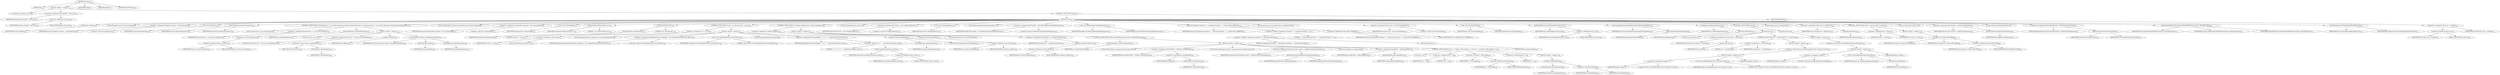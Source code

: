 digraph "execute" {  
"185" [label = <(METHOD,execute)<SUB>223</SUB>> ]
"6" [label = <(PARAM,this)<SUB>223</SUB>> ]
"186" [label = <(BLOCK,&lt;empty&gt;,&lt;empty&gt;)<SUB>223</SUB>> ]
"187" [label = <(LOCAL,File savedDir: java.io.File)> ]
"188" [label = <(&lt;operator&gt;.assignment,File savedDir = this.m_dir)<SUB>224</SUB>> ]
"189" [label = <(IDENTIFIER,savedDir,File savedDir = this.m_dir)<SUB>224</SUB>> ]
"190" [label = <(&lt;operator&gt;.fieldAccess,this.m_dir)<SUB>224</SUB>> ]
"191" [label = <(IDENTIFIER,this,File savedDir = this.m_dir)<SUB>224</SUB>> ]
"192" [label = <(FIELD_IDENTIFIER,m_dir,m_dir)<SUB>224</SUB>> ]
"193" [label = <(CONTROL_STRUCTURE,try,try)<SUB>226</SUB>> ]
"194" [label = <(BLOCK,try,try)<SUB>226</SUB>> ]
"195" [label = <(validate,this.validate())<SUB>228</SUB>> ]
"5" [label = <(IDENTIFIER,this,this.validate())<SUB>228</SUB>> ]
"8" [label = <(LOCAL,Properties userList: java.util.Properties)> ]
"196" [label = <(&lt;operator&gt;.assignment,Properties userList = new Properties())<SUB>230</SUB>> ]
"197" [label = <(IDENTIFIER,userList,Properties userList = new Properties())<SUB>230</SUB>> ]
"198" [label = <(&lt;operator&gt;.alloc,new Properties())<SUB>230</SUB>> ]
"199" [label = <(&lt;init&gt;,new Properties())<SUB>230</SUB>> ]
"7" [label = <(IDENTIFIER,userList,new Properties())<SUB>230</SUB>> ]
"200" [label = <(loadUserlist,this.loadUserlist(userList))<SUB>232</SUB>> ]
"9" [label = <(IDENTIFIER,this,this.loadUserlist(userList))<SUB>232</SUB>> ]
"201" [label = <(IDENTIFIER,userList,this.loadUserlist(userList))<SUB>232</SUB>> ]
"202" [label = <(CONTROL_STRUCTURE,for (Enumeration e = m_cvsUsers.elements(); Some(e.hasMoreElements()); ),for (Enumeration e = m_cvsUsers.elements(); Some(e.hasMoreElements()); ))<SUB>234</SUB>> ]
"203" [label = <(LOCAL,Enumeration e: java.util.Enumeration)> ]
"204" [label = <(&lt;operator&gt;.assignment,Enumeration e = m_cvsUsers.elements())<SUB>234</SUB>> ]
"205" [label = <(IDENTIFIER,e,Enumeration e = m_cvsUsers.elements())<SUB>234</SUB>> ]
"206" [label = <(elements,m_cvsUsers.elements())<SUB>234</SUB>> ]
"207" [label = <(&lt;operator&gt;.fieldAccess,this.m_cvsUsers)<SUB>234</SUB>> ]
"208" [label = <(IDENTIFIER,this,m_cvsUsers.elements())<SUB>234</SUB>> ]
"209" [label = <(FIELD_IDENTIFIER,m_cvsUsers,m_cvsUsers)<SUB>234</SUB>> ]
"210" [label = <(hasMoreElements,e.hasMoreElements())<SUB>235</SUB>> ]
"211" [label = <(IDENTIFIER,e,e.hasMoreElements())<SUB>235</SUB>> ]
"212" [label = <(BLOCK,&lt;empty&gt;,&lt;empty&gt;)<SUB>235</SUB>> ]
"213" [label = <(LOCAL,CvsUser user: ANY)> ]
"214" [label = <(&lt;operator&gt;.assignment,ANY user = (CvsUser) e.nextElement())<SUB>236</SUB>> ]
"215" [label = <(IDENTIFIER,user,ANY user = (CvsUser) e.nextElement())<SUB>236</SUB>> ]
"216" [label = <(&lt;operator&gt;.cast,(CvsUser) e.nextElement())<SUB>236</SUB>> ]
"217" [label = <(TYPE_REF,CvsUser,CvsUser)<SUB>236</SUB>> ]
"218" [label = <(nextElement,e.nextElement())<SUB>236</SUB>> ]
"219" [label = <(IDENTIFIER,e,e.nextElement())<SUB>236</SUB>> ]
"220" [label = <(validate,validate())<SUB>238</SUB>> ]
"221" [label = <(IDENTIFIER,user,validate())<SUB>238</SUB>> ]
"222" [label = <(put,put(user.getUserID(), user.getDisplayname()))<SUB>239</SUB>> ]
"223" [label = <(IDENTIFIER,userList,put(user.getUserID(), user.getDisplayname()))<SUB>239</SUB>> ]
"224" [label = <(getUserID,getUserID())<SUB>239</SUB>> ]
"225" [label = <(IDENTIFIER,user,getUserID())<SUB>239</SUB>> ]
"226" [label = <(getDisplayname,getDisplayname())<SUB>239</SUB>> ]
"227" [label = <(IDENTIFIER,user,getDisplayname())<SUB>239</SUB>> ]
"11" [label = <(LOCAL,Commandline command: org.apache.tools.ant.types.Commandline)> ]
"228" [label = <(&lt;operator&gt;.assignment,Commandline command = new Commandline())<SUB>242</SUB>> ]
"229" [label = <(IDENTIFIER,command,Commandline command = new Commandline())<SUB>242</SUB>> ]
"230" [label = <(&lt;operator&gt;.alloc,new Commandline())<SUB>242</SUB>> ]
"231" [label = <(&lt;init&gt;,new Commandline())<SUB>242</SUB>> ]
"10" [label = <(IDENTIFIER,command,new Commandline())<SUB>242</SUB>> ]
"232" [label = <(setExecutable,setExecutable(&quot;cvs&quot;))<SUB>244</SUB>> ]
"233" [label = <(IDENTIFIER,command,setExecutable(&quot;cvs&quot;))<SUB>244</SUB>> ]
"234" [label = <(LITERAL,&quot;cvs&quot;,setExecutable(&quot;cvs&quot;))<SUB>244</SUB>> ]
"235" [label = <(setValue,setValue(&quot;log&quot;))<SUB>245</SUB>> ]
"236" [label = <(createArgument,createArgument())<SUB>245</SUB>> ]
"237" [label = <(IDENTIFIER,command,createArgument())<SUB>245</SUB>> ]
"238" [label = <(LITERAL,&quot;log&quot;,setValue(&quot;log&quot;))<SUB>245</SUB>> ]
"239" [label = <(CONTROL_STRUCTURE,if (null != m_start),if (null != m_start))<SUB>247</SUB>> ]
"240" [label = <(&lt;operator&gt;.notEquals,null != m_start)<SUB>247</SUB>> ]
"241" [label = <(LITERAL,null,null != m_start)<SUB>247</SUB>> ]
"242" [label = <(&lt;operator&gt;.fieldAccess,this.m_start)<SUB>247</SUB>> ]
"243" [label = <(IDENTIFIER,this,null != m_start)<SUB>247</SUB>> ]
"244" [label = <(FIELD_IDENTIFIER,m_start,m_start)<SUB>247</SUB>> ]
"245" [label = <(BLOCK,&lt;empty&gt;,&lt;empty&gt;)<SUB>247</SUB>> ]
"13" [label = <(LOCAL,SimpleDateFormat outputDate: java.text.SimpleDateFormat)> ]
"246" [label = <(&lt;operator&gt;.assignment,SimpleDateFormat outputDate = new SimpleDateFormat(&quot;yyyy-MM-dd&quot;))<SUB>248</SUB>> ]
"247" [label = <(IDENTIFIER,outputDate,SimpleDateFormat outputDate = new SimpleDateFormat(&quot;yyyy-MM-dd&quot;))<SUB>248</SUB>> ]
"248" [label = <(&lt;operator&gt;.alloc,new SimpleDateFormat(&quot;yyyy-MM-dd&quot;))<SUB>249</SUB>> ]
"249" [label = <(&lt;init&gt;,new SimpleDateFormat(&quot;yyyy-MM-dd&quot;))<SUB>249</SUB>> ]
"12" [label = <(IDENTIFIER,outputDate,new SimpleDateFormat(&quot;yyyy-MM-dd&quot;))<SUB>248</SUB>> ]
"250" [label = <(LITERAL,&quot;yyyy-MM-dd&quot;,new SimpleDateFormat(&quot;yyyy-MM-dd&quot;))<SUB>249</SUB>> ]
"251" [label = <(LOCAL,String dateRange: java.lang.String)> ]
"252" [label = <(&lt;operator&gt;.assignment,String dateRange = &quot;-d &gt;=&quot; + outputDate.format(m_start))<SUB>252</SUB>> ]
"253" [label = <(IDENTIFIER,dateRange,String dateRange = &quot;-d &gt;=&quot; + outputDate.format(m_start))<SUB>252</SUB>> ]
"254" [label = <(&lt;operator&gt;.addition,&quot;-d &gt;=&quot; + outputDate.format(m_start))<SUB>252</SUB>> ]
"255" [label = <(LITERAL,&quot;-d &gt;=&quot;,&quot;-d &gt;=&quot; + outputDate.format(m_start))<SUB>252</SUB>> ]
"256" [label = <(format,outputDate.format(m_start))<SUB>253</SUB>> ]
"257" [label = <(IDENTIFIER,outputDate,outputDate.format(m_start))<SUB>253</SUB>> ]
"258" [label = <(&lt;operator&gt;.fieldAccess,this.m_start)<SUB>253</SUB>> ]
"259" [label = <(IDENTIFIER,this,outputDate.format(m_start))<SUB>253</SUB>> ]
"260" [label = <(FIELD_IDENTIFIER,m_start,m_start)<SUB>253</SUB>> ]
"261" [label = <(setValue,setValue(dateRange))<SUB>255</SUB>> ]
"262" [label = <(createArgument,createArgument())<SUB>255</SUB>> ]
"263" [label = <(IDENTIFIER,command,createArgument())<SUB>255</SUB>> ]
"264" [label = <(IDENTIFIER,dateRange,setValue(dateRange))<SUB>255</SUB>> ]
"265" [label = <(CONTROL_STRUCTURE,if (!m_filesets.isEmpty()),if (!m_filesets.isEmpty()))<SUB>259</SUB>> ]
"266" [label = <(&lt;operator&gt;.logicalNot,!m_filesets.isEmpty())<SUB>259</SUB>> ]
"267" [label = <(isEmpty,m_filesets.isEmpty())<SUB>259</SUB>> ]
"268" [label = <(&lt;operator&gt;.fieldAccess,this.m_filesets)<SUB>259</SUB>> ]
"269" [label = <(IDENTIFIER,this,m_filesets.isEmpty())<SUB>259</SUB>> ]
"270" [label = <(FIELD_IDENTIFIER,m_filesets,m_filesets)<SUB>259</SUB>> ]
"271" [label = <(BLOCK,&lt;empty&gt;,&lt;empty&gt;)<SUB>259</SUB>> ]
"272" [label = <(LOCAL,Enumeration e: java.util.Enumeration)> ]
"273" [label = <(&lt;operator&gt;.assignment,Enumeration e = m_filesets.elements())<SUB>260</SUB>> ]
"274" [label = <(IDENTIFIER,e,Enumeration e = m_filesets.elements())<SUB>260</SUB>> ]
"275" [label = <(elements,m_filesets.elements())<SUB>260</SUB>> ]
"276" [label = <(&lt;operator&gt;.fieldAccess,this.m_filesets)<SUB>260</SUB>> ]
"277" [label = <(IDENTIFIER,this,m_filesets.elements())<SUB>260</SUB>> ]
"278" [label = <(FIELD_IDENTIFIER,m_filesets,m_filesets)<SUB>260</SUB>> ]
"279" [label = <(CONTROL_STRUCTURE,while (e.hasMoreElements()),while (e.hasMoreElements()))<SUB>262</SUB>> ]
"280" [label = <(hasMoreElements,e.hasMoreElements())<SUB>262</SUB>> ]
"281" [label = <(IDENTIFIER,e,e.hasMoreElements())<SUB>262</SUB>> ]
"282" [label = <(BLOCK,&lt;empty&gt;,&lt;empty&gt;)<SUB>262</SUB>> ]
"283" [label = <(LOCAL,FileSet fileSet: org.apache.tools.ant.types.FileSet)> ]
"284" [label = <(&lt;operator&gt;.assignment,FileSet fileSet = (FileSet) e.nextElement())<SUB>263</SUB>> ]
"285" [label = <(IDENTIFIER,fileSet,FileSet fileSet = (FileSet) e.nextElement())<SUB>263</SUB>> ]
"286" [label = <(&lt;operator&gt;.cast,(FileSet) e.nextElement())<SUB>263</SUB>> ]
"287" [label = <(TYPE_REF,FileSet,FileSet)<SUB>263</SUB>> ]
"288" [label = <(nextElement,e.nextElement())<SUB>263</SUB>> ]
"289" [label = <(IDENTIFIER,e,e.nextElement())<SUB>263</SUB>> ]
"290" [label = <(LOCAL,DirectoryScanner scanner: org.apache.tools.ant.DirectoryScanner)> ]
"291" [label = <(&lt;operator&gt;.assignment,DirectoryScanner scanner = getDirectoryScanner(project))<SUB>264</SUB>> ]
"292" [label = <(IDENTIFIER,scanner,DirectoryScanner scanner = getDirectoryScanner(project))<SUB>264</SUB>> ]
"293" [label = <(getDirectoryScanner,getDirectoryScanner(project))<SUB>265</SUB>> ]
"294" [label = <(IDENTIFIER,fileSet,getDirectoryScanner(project))<SUB>265</SUB>> ]
"295" [label = <(IDENTIFIER,project,getDirectoryScanner(project))<SUB>265</SUB>> ]
"296" [label = <(LOCAL,String[] files: java.lang.String[])> ]
"297" [label = <(&lt;operator&gt;.assignment,String[] files = getIncludedFiles())<SUB>266</SUB>> ]
"298" [label = <(IDENTIFIER,files,String[] files = getIncludedFiles())<SUB>266</SUB>> ]
"299" [label = <(getIncludedFiles,getIncludedFiles())<SUB>266</SUB>> ]
"300" [label = <(IDENTIFIER,scanner,getIncludedFiles())<SUB>266</SUB>> ]
"301" [label = <(CONTROL_STRUCTURE,for (int i = 0; Some(i &lt; files.length); i++),for (int i = 0; Some(i &lt; files.length); i++))<SUB>268</SUB>> ]
"302" [label = <(LOCAL,int i: int)> ]
"303" [label = <(&lt;operator&gt;.assignment,int i = 0)<SUB>268</SUB>> ]
"304" [label = <(IDENTIFIER,i,int i = 0)<SUB>268</SUB>> ]
"305" [label = <(LITERAL,0,int i = 0)<SUB>268</SUB>> ]
"306" [label = <(&lt;operator&gt;.lessThan,i &lt; files.length)<SUB>268</SUB>> ]
"307" [label = <(IDENTIFIER,i,i &lt; files.length)<SUB>268</SUB>> ]
"308" [label = <(&lt;operator&gt;.fieldAccess,files.length)<SUB>268</SUB>> ]
"309" [label = <(IDENTIFIER,files,i &lt; files.length)<SUB>268</SUB>> ]
"310" [label = <(FIELD_IDENTIFIER,length,length)<SUB>268</SUB>> ]
"311" [label = <(&lt;operator&gt;.postIncrement,i++)<SUB>268</SUB>> ]
"312" [label = <(IDENTIFIER,i,i++)<SUB>268</SUB>> ]
"313" [label = <(BLOCK,&lt;empty&gt;,&lt;empty&gt;)<SUB>268</SUB>> ]
"314" [label = <(setValue,setValue(files[i]))<SUB>269</SUB>> ]
"315" [label = <(createArgument,createArgument())<SUB>269</SUB>> ]
"316" [label = <(IDENTIFIER,command,createArgument())<SUB>269</SUB>> ]
"317" [label = <(&lt;operator&gt;.indexAccess,files[i])<SUB>269</SUB>> ]
"318" [label = <(IDENTIFIER,files,setValue(files[i]))<SUB>269</SUB>> ]
"319" [label = <(IDENTIFIER,i,setValue(files[i]))<SUB>269</SUB>> ]
"15" [label = <(LOCAL,ChangeLogParser parser: ANY)> ]
"320" [label = <(&lt;operator&gt;.assignment,ANY parser = new ChangeLogParser())<SUB>274</SUB>> ]
"321" [label = <(IDENTIFIER,parser,ANY parser = new ChangeLogParser())<SUB>274</SUB>> ]
"322" [label = <(&lt;operator&gt;.alloc,new ChangeLogParser())<SUB>274</SUB>> ]
"323" [label = <(&lt;init&gt;,new ChangeLogParser())<SUB>274</SUB>> ]
"14" [label = <(IDENTIFIER,parser,new ChangeLogParser())<SUB>274</SUB>> ]
"17" [label = <(LOCAL,RedirectingStreamHandler handler: ANY)> ]
"324" [label = <(&lt;operator&gt;.assignment,ANY handler = new RedirectingStreamHandler(parser))<SUB>275</SUB>> ]
"325" [label = <(IDENTIFIER,handler,ANY handler = new RedirectingStreamHandler(parser))<SUB>275</SUB>> ]
"326" [label = <(&lt;operator&gt;.alloc,new RedirectingStreamHandler(parser))<SUB>276</SUB>> ]
"327" [label = <(&lt;init&gt;,new RedirectingStreamHandler(parser))<SUB>276</SUB>> ]
"16" [label = <(IDENTIFIER,handler,new RedirectingStreamHandler(parser))<SUB>275</SUB>> ]
"328" [label = <(IDENTIFIER,parser,new RedirectingStreamHandler(parser))<SUB>276</SUB>> ]
"329" [label = <(log,log(&quot;ChangeLog command: [&quot; + command.toString() + &quot;]&quot;, Project.MSG_VERBOSE))<SUB>278</SUB>> ]
"18" [label = <(IDENTIFIER,this,log(&quot;ChangeLog command: [&quot; + command.toString() + &quot;]&quot;, Project.MSG_VERBOSE))<SUB>278</SUB>> ]
"330" [label = <(&lt;operator&gt;.addition,&quot;ChangeLog command: [&quot; + command.toString() + &quot;]&quot;)<SUB>278</SUB>> ]
"331" [label = <(&lt;operator&gt;.addition,&quot;ChangeLog command: [&quot; + command.toString())<SUB>278</SUB>> ]
"332" [label = <(LITERAL,&quot;ChangeLog command: [&quot;,&quot;ChangeLog command: [&quot; + command.toString())<SUB>278</SUB>> ]
"333" [label = <(toString,toString())<SUB>278</SUB>> ]
"334" [label = <(IDENTIFIER,command,toString())<SUB>278</SUB>> ]
"335" [label = <(LITERAL,&quot;]&quot;,&quot;ChangeLog command: [&quot; + command.toString() + &quot;]&quot;)<SUB>278</SUB>> ]
"336" [label = <(&lt;operator&gt;.fieldAccess,Project.MSG_VERBOSE)<SUB>279</SUB>> ]
"337" [label = <(IDENTIFIER,Project,log(&quot;ChangeLog command: [&quot; + command.toString() + &quot;]&quot;, Project.MSG_VERBOSE))<SUB>279</SUB>> ]
"338" [label = <(FIELD_IDENTIFIER,MSG_VERBOSE,MSG_VERBOSE)<SUB>279</SUB>> ]
"20" [label = <(LOCAL,Execute exe: org.apache.tools.ant.taskdefs.Execute)> ]
"339" [label = <(&lt;operator&gt;.assignment,Execute exe = new Execute(handler))<SUB>281</SUB>> ]
"340" [label = <(IDENTIFIER,exe,Execute exe = new Execute(handler))<SUB>281</SUB>> ]
"341" [label = <(&lt;operator&gt;.alloc,new Execute(handler))<SUB>281</SUB>> ]
"342" [label = <(&lt;init&gt;,new Execute(handler))<SUB>281</SUB>> ]
"19" [label = <(IDENTIFIER,exe,new Execute(handler))<SUB>281</SUB>> ]
"343" [label = <(IDENTIFIER,handler,new Execute(handler))<SUB>281</SUB>> ]
"344" [label = <(setWorkingDirectory,setWorkingDirectory(m_dir))<SUB>283</SUB>> ]
"345" [label = <(IDENTIFIER,exe,setWorkingDirectory(m_dir))<SUB>283</SUB>> ]
"346" [label = <(&lt;operator&gt;.fieldAccess,this.m_dir)<SUB>283</SUB>> ]
"347" [label = <(IDENTIFIER,this,setWorkingDirectory(m_dir))<SUB>283</SUB>> ]
"348" [label = <(FIELD_IDENTIFIER,m_dir,m_dir)<SUB>283</SUB>> ]
"349" [label = <(setCommandline,setCommandline(command.getCommandline()))<SUB>284</SUB>> ]
"350" [label = <(IDENTIFIER,exe,setCommandline(command.getCommandline()))<SUB>284</SUB>> ]
"351" [label = <(getCommandline,getCommandline())<SUB>284</SUB>> ]
"352" [label = <(IDENTIFIER,command,getCommandline())<SUB>284</SUB>> ]
"353" [label = <(setAntRun,setAntRun(getProject()))<SUB>285</SUB>> ]
"354" [label = <(IDENTIFIER,exe,setAntRun(getProject()))<SUB>285</SUB>> ]
"355" [label = <(getProject,getProject())<SUB>285</SUB>> ]
"21" [label = <(IDENTIFIER,this,getProject())<SUB>285</SUB>> ]
"356" [label = <(CONTROL_STRUCTURE,try,try)<SUB>286</SUB>> ]
"357" [label = <(BLOCK,try,try)<SUB>286</SUB>> ]
"358" [label = <(LOCAL,int resultCode: int)> ]
"359" [label = <(&lt;operator&gt;.assignment,int resultCode = execute())<SUB>287</SUB>> ]
"360" [label = <(IDENTIFIER,resultCode,int resultCode = execute())<SUB>287</SUB>> ]
"361" [label = <(execute,execute())<SUB>287</SUB>> ]
"362" [label = <(IDENTIFIER,exe,execute())<SUB>287</SUB>> ]
"363" [label = <(CONTROL_STRUCTURE,if (0 != resultCode),if (0 != resultCode))<SUB>289</SUB>> ]
"364" [label = <(&lt;operator&gt;.notEquals,0 != resultCode)<SUB>289</SUB>> ]
"365" [label = <(LITERAL,0,0 != resultCode)<SUB>289</SUB>> ]
"366" [label = <(IDENTIFIER,resultCode,0 != resultCode)<SUB>289</SUB>> ]
"367" [label = <(BLOCK,&lt;empty&gt;,&lt;empty&gt;)<SUB>289</SUB>> ]
"368" [label = <(&lt;operator&gt;.throw,throw new BuildException(&quot;Error running cvs log&quot;);)<SUB>290</SUB>> ]
"369" [label = <(BLOCK,&lt;empty&gt;,&lt;empty&gt;)<SUB>290</SUB>> ]
"370" [label = <(&lt;operator&gt;.assignment,&lt;empty&gt;)> ]
"371" [label = <(IDENTIFIER,$obj9,&lt;empty&gt;)> ]
"372" [label = <(&lt;operator&gt;.alloc,new BuildException(&quot;Error running cvs log&quot;))<SUB>290</SUB>> ]
"373" [label = <(&lt;init&gt;,new BuildException(&quot;Error running cvs log&quot;))<SUB>290</SUB>> ]
"374" [label = <(IDENTIFIER,$obj9,new BuildException(&quot;Error running cvs log&quot;))> ]
"375" [label = <(LITERAL,&quot;Error running cvs log&quot;,new BuildException(&quot;Error running cvs log&quot;))<SUB>290</SUB>> ]
"376" [label = <(IDENTIFIER,$obj9,&lt;empty&gt;)> ]
"377" [label = <(BLOCK,catch,catch)> ]
"378" [label = <(BLOCK,&lt;empty&gt;,&lt;empty&gt;)<SUB>292</SUB>> ]
"379" [label = <(&lt;operator&gt;.throw,throw new BuildException(ioe.toString());)<SUB>293</SUB>> ]
"380" [label = <(BLOCK,&lt;empty&gt;,&lt;empty&gt;)<SUB>293</SUB>> ]
"381" [label = <(&lt;operator&gt;.assignment,&lt;empty&gt;)> ]
"382" [label = <(IDENTIFIER,$obj10,&lt;empty&gt;)> ]
"383" [label = <(&lt;operator&gt;.alloc,new BuildException(ioe.toString()))<SUB>293</SUB>> ]
"384" [label = <(&lt;init&gt;,new BuildException(ioe.toString()))<SUB>293</SUB>> ]
"385" [label = <(IDENTIFIER,$obj10,new BuildException(ioe.toString()))> ]
"386" [label = <(toString,ioe.toString())<SUB>293</SUB>> ]
"387" [label = <(IDENTIFIER,ioe,ioe.toString())<SUB>293</SUB>> ]
"388" [label = <(IDENTIFIER,$obj10,&lt;empty&gt;)> ]
"389" [label = <(LOCAL,String errors: java.lang.String)> ]
"390" [label = <(&lt;operator&gt;.assignment,String errors = getErrors())<SUB>296</SUB>> ]
"391" [label = <(IDENTIFIER,errors,String errors = getErrors())<SUB>296</SUB>> ]
"392" [label = <(getErrors,getErrors())<SUB>296</SUB>> ]
"393" [label = <(IDENTIFIER,handler,getErrors())<SUB>296</SUB>> ]
"394" [label = <(CONTROL_STRUCTURE,if (null != errors),if (null != errors))<SUB>298</SUB>> ]
"395" [label = <(&lt;operator&gt;.notEquals,null != errors)<SUB>298</SUB>> ]
"396" [label = <(LITERAL,null,null != errors)<SUB>298</SUB>> ]
"397" [label = <(IDENTIFIER,errors,null != errors)<SUB>298</SUB>> ]
"398" [label = <(BLOCK,&lt;empty&gt;,&lt;empty&gt;)<SUB>298</SUB>> ]
"399" [label = <(log,log(errors, Project.MSG_ERR))<SUB>299</SUB>> ]
"22" [label = <(IDENTIFIER,this,log(errors, Project.MSG_ERR))<SUB>299</SUB>> ]
"400" [label = <(IDENTIFIER,errors,log(errors, Project.MSG_ERR))<SUB>299</SUB>> ]
"401" [label = <(&lt;operator&gt;.fieldAccess,Project.MSG_ERR)<SUB>299</SUB>> ]
"402" [label = <(IDENTIFIER,Project,log(errors, Project.MSG_ERR))<SUB>299</SUB>> ]
"403" [label = <(FIELD_IDENTIFIER,MSG_ERR,MSG_ERR)<SUB>299</SUB>> ]
"404" [label = <(LOCAL,CVSEntry[] entrySet: ANY)> ]
"405" [label = <(&lt;operator&gt;.assignment,ANY entrySet = getEntrySetAsArray())<SUB>302</SUB>> ]
"406" [label = <(IDENTIFIER,entrySet,ANY entrySet = getEntrySetAsArray())<SUB>302</SUB>> ]
"407" [label = <(getEntrySetAsArray,getEntrySetAsArray())<SUB>302</SUB>> ]
"408" [label = <(IDENTIFIER,parser,getEntrySetAsArray())<SUB>302</SUB>> ]
"409" [label = <(LOCAL,CVSEntry[] filteredEntrySet: ANY)> ]
"410" [label = <(&lt;operator&gt;.assignment,ANY filteredEntrySet = filterEntrySet(entrySet))<SUB>303</SUB>> ]
"411" [label = <(IDENTIFIER,filteredEntrySet,ANY filteredEntrySet = filterEntrySet(entrySet))<SUB>303</SUB>> ]
"412" [label = <(filterEntrySet,filterEntrySet(entrySet))<SUB>303</SUB>> ]
"23" [label = <(IDENTIFIER,this,filterEntrySet(entrySet))<SUB>303</SUB>> ]
"413" [label = <(IDENTIFIER,entrySet,filterEntrySet(entrySet))<SUB>303</SUB>> ]
"414" [label = <(replaceAuthorIdWithName,replaceAuthorIdWithName(userList, filteredEntrySet))<SUB>305</SUB>> ]
"24" [label = <(IDENTIFIER,this,replaceAuthorIdWithName(userList, filteredEntrySet))<SUB>305</SUB>> ]
"415" [label = <(IDENTIFIER,userList,replaceAuthorIdWithName(userList, filteredEntrySet))<SUB>305</SUB>> ]
"416" [label = <(IDENTIFIER,filteredEntrySet,replaceAuthorIdWithName(userList, filteredEntrySet))<SUB>305</SUB>> ]
"417" [label = <(writeChangeLog,writeChangeLog(filteredEntrySet))<SUB>307</SUB>> ]
"25" [label = <(IDENTIFIER,this,writeChangeLog(filteredEntrySet))<SUB>307</SUB>> ]
"418" [label = <(IDENTIFIER,filteredEntrySet,writeChangeLog(filteredEntrySet))<SUB>307</SUB>> ]
"419" [label = <(BLOCK,finally,finally)<SUB>309</SUB>> ]
"420" [label = <(&lt;operator&gt;.assignment,this.m_dir = savedDir)<SUB>310</SUB>> ]
"421" [label = <(&lt;operator&gt;.fieldAccess,this.m_dir)<SUB>310</SUB>> ]
"422" [label = <(IDENTIFIER,this,this.m_dir = savedDir)<SUB>310</SUB>> ]
"423" [label = <(FIELD_IDENTIFIER,m_dir,m_dir)<SUB>310</SUB>> ]
"424" [label = <(IDENTIFIER,savedDir,this.m_dir = savedDir)<SUB>310</SUB>> ]
"425" [label = <(MODIFIER,PUBLIC)> ]
"426" [label = <(MODIFIER,VIRTUAL)> ]
"427" [label = <(METHOD_RETURN,void)<SUB>223</SUB>> ]
  "185" -> "6" 
  "185" -> "186" 
  "185" -> "425" 
  "185" -> "426" 
  "185" -> "427" 
  "186" -> "187" 
  "186" -> "188" 
  "186" -> "193" 
  "188" -> "189" 
  "188" -> "190" 
  "190" -> "191" 
  "190" -> "192" 
  "193" -> "194" 
  "193" -> "419" 
  "194" -> "195" 
  "194" -> "8" 
  "194" -> "196" 
  "194" -> "199" 
  "194" -> "200" 
  "194" -> "202" 
  "194" -> "11" 
  "194" -> "228" 
  "194" -> "231" 
  "194" -> "232" 
  "194" -> "235" 
  "194" -> "239" 
  "194" -> "265" 
  "194" -> "15" 
  "194" -> "320" 
  "194" -> "323" 
  "194" -> "17" 
  "194" -> "324" 
  "194" -> "327" 
  "194" -> "329" 
  "194" -> "20" 
  "194" -> "339" 
  "194" -> "342" 
  "194" -> "344" 
  "194" -> "349" 
  "194" -> "353" 
  "194" -> "356" 
  "194" -> "389" 
  "194" -> "390" 
  "194" -> "394" 
  "194" -> "404" 
  "194" -> "405" 
  "194" -> "409" 
  "194" -> "410" 
  "194" -> "414" 
  "194" -> "417" 
  "195" -> "5" 
  "196" -> "197" 
  "196" -> "198" 
  "199" -> "7" 
  "200" -> "9" 
  "200" -> "201" 
  "202" -> "203" 
  "202" -> "204" 
  "202" -> "210" 
  "202" -> "212" 
  "204" -> "205" 
  "204" -> "206" 
  "206" -> "207" 
  "207" -> "208" 
  "207" -> "209" 
  "210" -> "211" 
  "212" -> "213" 
  "212" -> "214" 
  "212" -> "220" 
  "212" -> "222" 
  "214" -> "215" 
  "214" -> "216" 
  "216" -> "217" 
  "216" -> "218" 
  "218" -> "219" 
  "220" -> "221" 
  "222" -> "223" 
  "222" -> "224" 
  "222" -> "226" 
  "224" -> "225" 
  "226" -> "227" 
  "228" -> "229" 
  "228" -> "230" 
  "231" -> "10" 
  "232" -> "233" 
  "232" -> "234" 
  "235" -> "236" 
  "235" -> "238" 
  "236" -> "237" 
  "239" -> "240" 
  "239" -> "245" 
  "240" -> "241" 
  "240" -> "242" 
  "242" -> "243" 
  "242" -> "244" 
  "245" -> "13" 
  "245" -> "246" 
  "245" -> "249" 
  "245" -> "251" 
  "245" -> "252" 
  "245" -> "261" 
  "246" -> "247" 
  "246" -> "248" 
  "249" -> "12" 
  "249" -> "250" 
  "252" -> "253" 
  "252" -> "254" 
  "254" -> "255" 
  "254" -> "256" 
  "256" -> "257" 
  "256" -> "258" 
  "258" -> "259" 
  "258" -> "260" 
  "261" -> "262" 
  "261" -> "264" 
  "262" -> "263" 
  "265" -> "266" 
  "265" -> "271" 
  "266" -> "267" 
  "267" -> "268" 
  "268" -> "269" 
  "268" -> "270" 
  "271" -> "272" 
  "271" -> "273" 
  "271" -> "279" 
  "273" -> "274" 
  "273" -> "275" 
  "275" -> "276" 
  "276" -> "277" 
  "276" -> "278" 
  "279" -> "280" 
  "279" -> "282" 
  "280" -> "281" 
  "282" -> "283" 
  "282" -> "284" 
  "282" -> "290" 
  "282" -> "291" 
  "282" -> "296" 
  "282" -> "297" 
  "282" -> "301" 
  "284" -> "285" 
  "284" -> "286" 
  "286" -> "287" 
  "286" -> "288" 
  "288" -> "289" 
  "291" -> "292" 
  "291" -> "293" 
  "293" -> "294" 
  "293" -> "295" 
  "297" -> "298" 
  "297" -> "299" 
  "299" -> "300" 
  "301" -> "302" 
  "301" -> "303" 
  "301" -> "306" 
  "301" -> "311" 
  "301" -> "313" 
  "303" -> "304" 
  "303" -> "305" 
  "306" -> "307" 
  "306" -> "308" 
  "308" -> "309" 
  "308" -> "310" 
  "311" -> "312" 
  "313" -> "314" 
  "314" -> "315" 
  "314" -> "317" 
  "315" -> "316" 
  "317" -> "318" 
  "317" -> "319" 
  "320" -> "321" 
  "320" -> "322" 
  "323" -> "14" 
  "324" -> "325" 
  "324" -> "326" 
  "327" -> "16" 
  "327" -> "328" 
  "329" -> "18" 
  "329" -> "330" 
  "329" -> "336" 
  "330" -> "331" 
  "330" -> "335" 
  "331" -> "332" 
  "331" -> "333" 
  "333" -> "334" 
  "336" -> "337" 
  "336" -> "338" 
  "339" -> "340" 
  "339" -> "341" 
  "342" -> "19" 
  "342" -> "343" 
  "344" -> "345" 
  "344" -> "346" 
  "346" -> "347" 
  "346" -> "348" 
  "349" -> "350" 
  "349" -> "351" 
  "351" -> "352" 
  "353" -> "354" 
  "353" -> "355" 
  "355" -> "21" 
  "356" -> "357" 
  "356" -> "377" 
  "357" -> "358" 
  "357" -> "359" 
  "357" -> "363" 
  "359" -> "360" 
  "359" -> "361" 
  "361" -> "362" 
  "363" -> "364" 
  "363" -> "367" 
  "364" -> "365" 
  "364" -> "366" 
  "367" -> "368" 
  "368" -> "369" 
  "369" -> "370" 
  "369" -> "373" 
  "369" -> "376" 
  "370" -> "371" 
  "370" -> "372" 
  "373" -> "374" 
  "373" -> "375" 
  "377" -> "378" 
  "378" -> "379" 
  "379" -> "380" 
  "380" -> "381" 
  "380" -> "384" 
  "380" -> "388" 
  "381" -> "382" 
  "381" -> "383" 
  "384" -> "385" 
  "384" -> "386" 
  "386" -> "387" 
  "390" -> "391" 
  "390" -> "392" 
  "392" -> "393" 
  "394" -> "395" 
  "394" -> "398" 
  "395" -> "396" 
  "395" -> "397" 
  "398" -> "399" 
  "399" -> "22" 
  "399" -> "400" 
  "399" -> "401" 
  "401" -> "402" 
  "401" -> "403" 
  "405" -> "406" 
  "405" -> "407" 
  "407" -> "408" 
  "410" -> "411" 
  "410" -> "412" 
  "412" -> "23" 
  "412" -> "413" 
  "414" -> "24" 
  "414" -> "415" 
  "414" -> "416" 
  "417" -> "25" 
  "417" -> "418" 
  "419" -> "420" 
  "420" -> "421" 
  "420" -> "424" 
  "421" -> "422" 
  "421" -> "423" 
}
